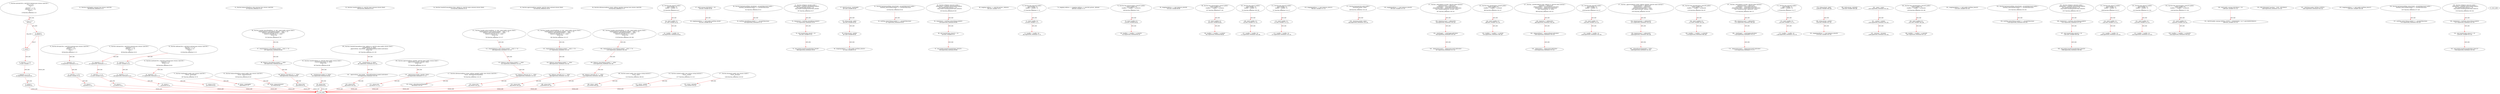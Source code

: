 digraph  {
13 [label="2_ function mul(uint256 a, uint256 b) internal pure returns (uint256) {\n        if (a == 0) {\n            return 0;\n        }\n        uint256 c = a * b;\n        require(c / a == b);\n        return c;\n    }\n13-function_definition-3-10", method="mul(uint256 a,uint256 b)", type_label=function_definition];
30 [label="3_ if_a == 0\n30-if-4-6", method="mul(uint256 a,uint256 b)", type_label=if];
1578 [label="3_ end_if", method="mul(uint256 a,uint256 b)", type_label=end_if];
35 [label="4_ return 0;\n35-return-5-5", method="mul(uint256 a,uint256 b)", type_label=return];
37 [label="6_ uint256 c = a * b;\n37-new_variable-7-7", method="mul(uint256 a,uint256 b)", type_label=new_variable];
45 [label="7_ require(c / a == b);\n45-expression_statement-8-8", method="mul(uint256 a,uint256 b)", type_label=expression_statement];
54 [label="8_ return c;\n54-return-9-9", method="mul(uint256 a,uint256 b)", type_label=return];
56 [label="10_ function div(uint256 a, uint256 b) internal pure returns (uint256) {\n        require(b > 0);\n        uint256 c = a / b;\n        return c;\n    }\n56-function_definition-11-15", method="div(uint256 a,uint256 b)", type_label=function_definition];
73 [label="11_ require(b > 0);\n73-expression_statement-12-12", method="div(uint256 a,uint256 b)", type_label=expression_statement];
80 [label="12_ uint256 c = a / b;\n80-new_variable-13-13", method="div(uint256 a,uint256 b)", type_label=new_variable];
88 [label="13_ return c;\n88-return-14-14", method="div(uint256 a,uint256 b)", type_label=return];
90 [label="15_ function sub(uint256 a, uint256 b) internal pure returns (uint256) {\n        require(b <= a);\n        uint256 c = a - b;\n        return c;\n    }\n90-function_definition-16-20", method="sub(uint256 a,uint256 b)", type_label=function_definition];
107 [label="16_ require(b <= a);\n107-expression_statement-17-17", method="sub(uint256 a,uint256 b)", type_label=expression_statement];
114 [label="17_ uint256 c = a - b;\n114-new_variable-18-18", method="sub(uint256 a,uint256 b)", type_label=new_variable];
122 [label="18_ return c;\n122-return-19-19", method="sub(uint256 a,uint256 b)", type_label=return];
124 [label="20_ function add(uint256 a, uint256 b) internal pure returns (uint256) {\n        uint256 c = a + b;\n        require(c >= a);\n        return c;\n    }\n124-function_definition-21-25", method="add(uint256 a,uint256 b)", type_label=function_definition];
141 [label="21_ uint256 c = a + b;\n141-new_variable-22-22", method="add(uint256 a,uint256 b)", type_label=new_variable];
149 [label="22_ require(c >= a);\n149-expression_statement-23-23", method="add(uint256 a,uint256 b)", type_label=expression_statement];
156 [label="23_ return c;\n156-return-24-24", method="add(uint256 a,uint256 b)", type_label=return];
158 [label="25_ function mod(uint256 a, uint256 b) internal pure returns (uint256) {\n        require(b != 0);\n        return a % b;\n    }\n158-function_definition-26-29", method="mod(uint256 a,uint256 b)", type_label=function_definition];
175 [label="26_ require(b != 0);\n175-expression_statement-27-27", method="mod(uint256 a,uint256 b)", type_label=expression_statement];
182 [label="27_ return a % b;\n182-return-28-28", method="mod(uint256 a,uint256 b)", type_label=return];
189 [label="31_ function totalSupply() external view returns (uint256);\n189-function_definition-32-32", method="totalSupply()", type_label=function_definition];
197 [label="32_ function balanceOf(address who) external view returns (uint256);\n197-function_definition-33-33", method="balanceOf(address who)", type_label=function_definition];
209 [label="33_ function transfer(address to, uint256 value) external returns (bool);\n209-function_definition-34-34", method="transfer(address to,uint256 value)", type_label=function_definition];
224 [label="34_ function transferFrom(address from, address to, uint256 value) external returns (bool);\n224-function_definition-35-35", method="transferFrom(address from,address to,uint256 value)", type_label=function_definition];
243 [label="35_ function approve(address spender, uint256 value) external returns (bool);\n243-function_definition-36-36", method="approve(address spender,uint256 value)", type_label=function_definition];
258 [label="36_ function allowance(address owner, address spender) external view returns (uint256);\n258-function_definition-37-37", method="allowance(address owner,address spender)", type_label=function_definition];
323 [label="43_ function bug_intou3() public{\n    uint8 vundflw =0;\n    vundflw = vundflw -10;    \n}\n323-function_definition-44-47", method="bug_intou3()", type_label=function_definition];
327 [label="44_ uint8 vundflw =0;\n327-new_variable-45-45", method="bug_intou3()", type_label=new_variable];
333 [label="45_ vundflw = vundflw -10;\n333-expression_statement-46-46", method="bug_intou3()", type_label=expression_statement];
339 [label="47_ uint8 constant DECIMALS = 18;\n339-new_variable-48-48", method="", type_label=new_variable];
344 [label="48_ mapping(address => uint) public lockTime_intou9;\n344-new_variable-49-49", method="", type_label=new_variable];
351 [label="49_ function increaseLockTime_intou9(uint _secondsToIncrease) public {\n        lockTime_intou9[msg.sender] += _secondsToIncrease;   \n    }\n351-function_definition-50-52", method="increaseLockTime_intou9(uint _secondsToIncrease)", type_label=function_definition];
359 [label="50_ lockTime_intou9[msg.sender] += _secondsToIncrease;\n359-expression_statement-51-51", method="increaseLockTime_intou9(uint _secondsToIncrease)", type_label=expression_statement];
367 [label="52_ function withdraw_intou9() public {\n        require(now > lockTime_intou9[msg.sender]);    \n        uint transferValue_intou9 = 10;           \n        msg.sender.transfer(transferValue_intou9);\n    }\n367-function_definition-53-57", method="withdraw_intou9()", type_label=function_definition];
371 [label="53_ require(now > lockTime_intou9[msg.sender]);\n371-expression_statement-54-54", method="withdraw_intou9()", type_label=expression_statement];
382 [label="54_ uint transferValue_intou9 = 10;\n382-new_variable-55-55", method="withdraw_intou9()", type_label=new_variable];
388 [label="55_ msg.sender.transfer(transferValue_intou9);\n388-expression_statement-56-56", method="withdraw_intou9()", type_label=expression_statement];
397 [label="57_ uint256 private _totalSupply;\n397-new_variable-58-58", method="", type_label=new_variable];
402 [label="58_ string private _name;\n402-new_variable-59-59", method="", type_label=new_variable];
407 [label="59_ string private _symbol;\n407-new_variable-60-60", method="", type_label=new_variable];
412 [label="60_ mapping(address => uint) public lockTime_intou25;\n412-new_variable-61-61", method="", type_label=new_variable];
419 [label="61_ function increaseLockTime_intou25(uint _secondsToIncrease) public {\n        lockTime_intou25[msg.sender] += _secondsToIncrease;   \n    }\n419-function_definition-62-64", method="increaseLockTime_intou25(uint _secondsToIncrease)", type_label=function_definition];
427 [label="62_ lockTime_intou25[msg.sender] += _secondsToIncrease;\n427-expression_statement-63-63", method="increaseLockTime_intou25(uint _secondsToIncrease)", type_label=expression_statement];
435 [label="64_ function withdraw_intou25() public {\n        require(now > lockTime_intou25[msg.sender]);    \n        uint transferValue_intou25 = 10;           \n        msg.sender.transfer(transferValue_intou25);\n    }\n435-function_definition-65-69", method="withdraw_intou25()", type_label=function_definition];
439 [label="65_ require(now > lockTime_intou25[msg.sender]);\n439-expression_statement-66-66", method="withdraw_intou25()", type_label=expression_statement];
450 [label="66_ uint transferValue_intou25 = 10;\n450-new_variable-67-67", method="withdraw_intou25()", type_label=new_variable];
456 [label="67_ msg.sender.transfer(transferValue_intou25);\n456-expression_statement-68-68", method="withdraw_intou25()", type_label=expression_statement];
465 [label="69_ mapping (address => uint256) private _balances;\n465-new_variable-70-70", method="", type_label=new_variable];
472 [label="70_ function bug_intou19() public{\n    uint8 vundflw =0;\n    vundflw = vundflw -10;    \n}\n472-function_definition-71-74", method="bug_intou19()", type_label=function_definition];
476 [label="71_ uint8 vundflw =0;\n476-new_variable-72-72", method="bug_intou19()", type_label=new_variable];
482 [label="72_ vundflw = vundflw -10;\n482-expression_statement-73-73", method="bug_intou19()", type_label=expression_statement];
488 [label="74_ mapping (address => mapping (address => uint256)) private _allowed;\n488-new_variable-75-75", method="", type_label=new_variable];
497 [label="75_ function totalSupply() public view returns (uint256) {\n        return _totalSupply;\n    }\n497-function_definition-76-78", method="totalSupply()", type_label=function_definition];
506 [label="76_ return _totalSupply;\n506-return-77-77", method="totalSupply()", type_label=return];
508 [label="78_ function bug_intou32(uint8 p_intou32) public{\n    uint8 vundflw1=0;\n    vundflw1 = vundflw1 + p_intou32;    \n}\n508-function_definition-79-82", method="bug_intou32(uint8 p_intou32)", type_label=function_definition];
516 [label="79_ uint8 vundflw1=0;\n516-new_variable-80-80", method="bug_intou32(uint8 p_intou32)", type_label=new_variable];
522 [label="80_ vundflw1 = vundflw1 + p_intou32;\n522-expression_statement-81-81", method="bug_intou32(uint8 p_intou32)", type_label=expression_statement];
528 [label="82_ function balanceOf(address owner) public view returns (uint256) {\n        return _balances[owner];\n    }\n528-function_definition-83-85", method="balanceOf(address owner)", type_label=function_definition];
541 [label="83_ return _balances[owner];\n541-return-84-84", method="balanceOf(address owner)", type_label=return];
545 [label="85_ mapping(address => uint) balances_intou38;\n545-new_variable-86-86", method="", type_label=new_variable];
551 [label="86_ function transfer_intou38(address _to, uint _value) public returns (bool) {\n    require(balances_intou38[msg.sender] - _value >= 0);   \n    balances_intou38[msg.sender] -= _value;   \n    balances_intou38[_to] += _value;   \n    return true;\n  }\n551-function_definition-87-92", method="transfer_intou38(address _to,uint _value)", type_label=function_definition];
567 [label="87_ require(balances_intou38[msg.sender] - _value >= 0);\n567-expression_statement-88-88", method="transfer_intou38(address _to,uint _value)", type_label=expression_statement];
580 [label="88_ balances_intou38[msg.sender] -= _value;\n580-expression_statement-89-89", method="transfer_intou38(address _to,uint _value)", type_label=expression_statement];
588 [label="89_ balances_intou38[_to] += _value;\n588-expression_statement-90-90", method="transfer_intou38(address _to,uint _value)", type_label=expression_statement];
594 [label="90_ return true;\n594-return-91-91", method="transfer_intou38(address _to,uint _value)", type_label=return];
597 [label="92_ function transfer(address to, uint256 value) public returns (bool) {\n        _transfer(msg.sender, to, value);\n        return true;\n    }\n597-function_definition-93-96", method="transfer(address to,uint256 value)", type_label=function_definition];
613 [label="93_ _transfer(msg.sender, to, value);\n613-expression_statement-94-94", method="transfer(address to,uint256 value)", type_label=expression_statement];
624 [label="94_ return true;\n624-return-95-95", method="transfer(address to,uint256 value)", type_label=return];
627 [label="96_ function bug_intou4(uint8 p_intou4) public{\n    uint8 vundflw1=0;\n    vundflw1 = vundflw1 + p_intou4;    \n}\n627-function_definition-97-100", method="bug_intou4(uint8 p_intou4)", type_label=function_definition];
635 [label="97_ uint8 vundflw1=0;\n635-new_variable-98-98", method="bug_intou4(uint8 p_intou4)", type_label=new_variable];
641 [label="98_ vundflw1 = vundflw1 + p_intou4;\n641-expression_statement-99-99", method="bug_intou4(uint8 p_intou4)", type_label=expression_statement];
647 [label="100_ function transferFrom(address from, address to, uint256 value) public returns (bool) {\n         _transfer(from, to, value);\n         _approve(from, msg.sender, _allowed[from][msg.sender].sub(value));\n         return true;\n    }\n647-function_definition-101-105", method="transferFrom(address from,address to,uint256 value)", type_label=function_definition];
667 [label="101_ _transfer(from, to, value);\n667-expression_statement-102-102", method="transferFrom(address from,address to,uint256 value)", type_label=expression_statement];
676 [label="102_ _approve(from, msg.sender, _allowed[from][msg.sender].sub(value));\n676-expression_statement-103-103", method="transferFrom(address from,address to,uint256 value)", type_label=expression_statement];
698 [label="103_ return true;\n698-return-104-104", method="transferFrom(address from,address to,uint256 value)", type_label=return];
701 [label="105_ function bug_intou7() public{\n    uint8 vundflw =0;\n    vundflw = vundflw -10;    \n}\n701-function_definition-106-109", method="bug_intou7()", type_label=function_definition];
705 [label="106_ uint8 vundflw =0;\n705-new_variable-107-107", method="bug_intou7()", type_label=new_variable];
711 [label="107_ vundflw = vundflw -10;\n711-expression_statement-108-108", method="bug_intou7()", type_label=expression_statement];
717 [label="109_ function approve(address spender, uint256 value) public returns (bool) {\n        _approve(msg.sender, spender, value);\n        return true;\n    }\n717-function_definition-110-113", method="approve(address spender,uint256 value)", type_label=function_definition];
733 [label="110_ _approve(msg.sender, spender, value);\n733-expression_statement-111-111", method="approve(address spender,uint256 value)", type_label=expression_statement];
744 [label="111_ return true;\n744-return-112-112", method="approve(address spender,uint256 value)", type_label=return];
747 [label="113_ function bug_intou23() public{\n    uint8 vundflw =0;\n    vundflw = vundflw -10;    \n}\n747-function_definition-114-117", method="bug_intou23()", type_label=function_definition];
751 [label="114_ uint8 vundflw =0;\n751-new_variable-115-115", method="bug_intou23()", type_label=new_variable];
757 [label="115_ vundflw = vundflw -10;\n757-expression_statement-116-116", method="bug_intou23()", type_label=expression_statement];
763 [label="117_ function allowance(address owner, address spender) public view returns (uint256) {\n        return _allowed[owner][spender];\n    }\n763-function_definition-118-120", method="allowance(address owner,address spender)", type_label=function_definition];
780 [label="118_ return _allowed[owner][spender];\n780-return-119-119", method="allowance(address owner,address spender)", type_label=return];
786 [label="120_ mapping(address => uint) balances_intou14;\n786-new_variable-121-121", method="", type_label=new_variable];
792 [label="121_ function transfer_intou14(address _to, uint _value) public returns (bool) {\n    require(balances_intou14[msg.sender] - _value >= 0);   \n    balances_intou14[msg.sender] -= _value;   \n    balances_intou14[_to] += _value;   \n    return true;\n  }\n792-function_definition-122-127", method="transfer_intou14(address _to,uint _value)", type_label=function_definition];
808 [label="122_ require(balances_intou14[msg.sender] - _value >= 0);\n808-expression_statement-123-123", method="transfer_intou14(address _to,uint _value)", type_label=expression_statement];
821 [label="123_ balances_intou14[msg.sender] -= _value;\n821-expression_statement-124-124", method="transfer_intou14(address _to,uint _value)", type_label=expression_statement];
829 [label="124_ balances_intou14[_to] += _value;\n829-expression_statement-125-125", method="transfer_intou14(address _to,uint _value)", type_label=expression_statement];
835 [label="125_ return true;\n835-return-126-126", method="transfer_intou14(address _to,uint _value)", type_label=return];
838 [label="127_ function burn(uint256 value) public {\n        _burn(msg.sender, value);\n    }\n838-function_definition-128-130", method="burn(uint256 value)", type_label=function_definition];
846 [label="128_ _burn(msg.sender, value);\n846-expression_statement-129-129", method="burn(uint256 value)", type_label=expression_statement];
855 [label="130_ mapping(address => uint) balances_intou30;\n855-new_variable-131-131", method="", type_label=new_variable];
861 [label="131_ function transfer_intou30(address _to, uint _value) public returns (bool) {\n    require(balances_intou30[msg.sender] - _value >= 0);   \n    balances_intou30[msg.sender] -= _value;   \n    balances_intou30[_to] += _value;   \n    return true;\n  }\n861-function_definition-132-137", method="transfer_intou30(address _to,uint _value)", type_label=function_definition];
877 [label="132_ require(balances_intou30[msg.sender] - _value >= 0);\n877-expression_statement-133-133", method="transfer_intou30(address _to,uint _value)", type_label=expression_statement];
890 [label="133_ balances_intou30[msg.sender] -= _value;\n890-expression_statement-134-134", method="transfer_intou30(address _to,uint _value)", type_label=expression_statement];
898 [label="134_ balances_intou30[_to] += _value;\n898-expression_statement-135-135", method="transfer_intou30(address _to,uint _value)", type_label=expression_statement];
904 [label="135_ return true;\n904-return-136-136", method="transfer_intou30(address _to,uint _value)", type_label=return];
907 [label="137_ function _mint(address account, uint256 value) internal {\n        require(account != address(0));\n        _totalSupply = _totalSupply.add(value);\n        _balances[account] = _balances[account].add(value);\n        emit Transfer(address(0), account, value);\n    }\n907-function_definition-138-143", method="_mint(address account,uint256 value)", type_label=function_definition];
919 [label="138_ require(account != address(0));\n919-expression_statement-139-139", method="_mint(address account,uint256 value)", type_label=expression_statement];
928 [label="139_ _totalSupply = _totalSupply.add(value);\n928-expression_statement-140-140", method="_mint(address account,uint256 value)", type_label=expression_statement];
937 [label="140_ _balances[account] = _balances[account].add(value);\n937-expression_statement-141-141", method="_mint(address account,uint256 value)", type_label=expression_statement];
960 [label="143_ function bug_intou8(uint8 p_intou8) public{\n    uint8 vundflw1=0;\n    vundflw1 = vundflw1 + p_intou8;    \n}\n960-function_definition-144-147", method="bug_intou8(uint8 p_intou8)", type_label=function_definition];
968 [label="144_ uint8 vundflw1=0;\n968-new_variable-145-145", method="bug_intou8(uint8 p_intou8)", type_label=new_variable];
974 [label="145_ vundflw1 = vundflw1 + p_intou8;\n974-expression_statement-146-146", method="bug_intou8(uint8 p_intou8)", type_label=expression_statement];
980 [label="147_ function _transfer(address from, address to, uint256 value) internal {\n        require(to != address(0));\n        _balances[from] = _balances[from].sub(value);\n        _balances[to] = _balances[to].add(value);\n        emit Transfer(from, to, value);\n    }\n980-function_definition-148-153", method="_transfer(address from,address to,uint256 value)", type_label=function_definition];
996 [label="148_ require(to != address(0));\n996-expression_statement-149-149", method="_transfer(address from,address to,uint256 value)", type_label=expression_statement];
1005 [label="149_ _balances[from] = _balances[from].sub(value);\n1005-expression_statement-150-150", method="_transfer(address from,address to,uint256 value)", type_label=expression_statement];
1018 [label="150_ _balances[to] = _balances[to].add(value);\n1018-expression_statement-151-151", method="_transfer(address from,address to,uint256 value)", type_label=expression_statement];
1039 [label="153_ function bug_intou39() public{\n    uint8 vundflw =0;\n    vundflw = vundflw -10;    \n}\n1039-function_definition-154-157", method="bug_intou39()", type_label=function_definition];
1043 [label="154_ uint8 vundflw =0;\n1043-new_variable-155-155", method="bug_intou39()", type_label=new_variable];
1049 [label="155_ vundflw = vundflw -10;\n1049-expression_statement-156-156", method="bug_intou39()", type_label=expression_statement];
1055 [label="157_ function _approve(address owner, address spender, uint256 value) internal {\n        require(spender != address(0));\n        require(owner != address(0));\n        _allowed[owner][spender] = value;\n        emit Approval(owner, spender, value);\n    }\n1055-function_definition-158-163", method="_approve(address owner,address spender,uint256 value)", type_label=function_definition];
1071 [label="158_ require(spender != address(0));\n1071-expression_statement-159-159", method="_approve(address owner,address spender,uint256 value)", type_label=expression_statement];
1080 [label="159_ require(owner != address(0));\n1080-expression_statement-160-160", method="_approve(address owner,address spender,uint256 value)", type_label=expression_statement];
1089 [label="160_ _allowed[owner][spender] = value;\n1089-expression_statement-161-161", method="_approve(address owner,address spender,uint256 value)", type_label=expression_statement];
1105 [label="163_ function bug_intou36(uint8 p_intou36) public{\n    uint8 vundflw1=0;\n    vundflw1 = vundflw1 + p_intou36;    \n}\n1105-function_definition-164-167", method="bug_intou36(uint8 p_intou36)", type_label=function_definition];
1113 [label="164_ uint8 vundflw1=0;\n1113-new_variable-165-165", method="bug_intou36(uint8 p_intou36)", type_label=new_variable];
1119 [label="165_ vundflw1 = vundflw1 + p_intou36;\n1119-expression_statement-166-166", method="bug_intou36(uint8 p_intou36)", type_label=expression_statement];
1125 [label="167_ function _burn(address account, uint256 value) internal {\n        require(account != address(0));\n        _totalSupply = _totalSupply.sub(value);\n        _balances[account] = _balances[account].sub(value);\n        emit Transfer(account, address(0), value);\n    }\n1125-function_definition-168-173", method="_burn(address account,uint256 value)", type_label=function_definition];
1137 [label="168_ require(account != address(0));\n1137-expression_statement-169-169", method="_burn(address account,uint256 value)", type_label=expression_statement];
1146 [label="169_ _totalSupply = _totalSupply.sub(value);\n1146-expression_statement-170-170", method="_burn(address account,uint256 value)", type_label=expression_statement];
1155 [label="170_ _balances[account] = _balances[account].sub(value);\n1155-expression_statement-171-171", method="_burn(address account,uint256 value)", type_label=expression_statement];
1178 [label="173_ function bug_intou35() public{\n    uint8 vundflw =0;\n    vundflw = vundflw -10;    \n}\n1178-function_definition-174-177", method="bug_intou35()", type_label=function_definition];
1182 [label="174_ uint8 vundflw =0;\n1182-new_variable-175-175", method="bug_intou35()", type_label=new_variable];
1188 [label="175_ vundflw = vundflw -10;\n1188-expression_statement-176-176", method="bug_intou35()", type_label=expression_statement];
1200 [label="179_ string private _name;\n1200-new_variable-180-180", method="", type_label=new_variable];
1205 [label="180_ string private _symbol;\n1205-new_variable-181-181", method="", type_label=new_variable];
1210 [label="181_ mapping(address => uint) balances_intou26;\n1210-new_variable-182-182", method="", type_label=new_variable];
1216 [label="182_ function transfer_intou26(address _to, uint _value) public returns (bool) {\n    require(balances_intou26[msg.sender] - _value >= 0);   \n    balances_intou26[msg.sender] -= _value;   \n    balances_intou26[_to] += _value;   \n    return true;\n  }\n1216-function_definition-183-188", method="transfer_intou26(address _to,uint _value)", type_label=function_definition];
1232 [label="183_ require(balances_intou26[msg.sender] - _value >= 0);\n1232-expression_statement-184-184", method="transfer_intou26(address _to,uint _value)", type_label=expression_statement];
1245 [label="184_ balances_intou26[msg.sender] -= _value;\n1245-expression_statement-185-185", method="transfer_intou26(address _to,uint _value)", type_label=expression_statement];
1253 [label="185_ balances_intou26[_to] += _value;\n1253-expression_statement-186-186", method="transfer_intou26(address _to,uint _value)", type_label=expression_statement];
1259 [label="186_ return true;\n1259-return-187-187", method="transfer_intou26(address _to,uint _value)", type_label=return];
1262 [label="188_ uint8 private _decimals;\n1262-new_variable-189-189", method="", type_label=new_variable];
1281 [label="190_ _name = name;\n1281-expression_statement-191-191", method="", type_label=expression_statement];
1285 [label="191_ _symbol = symbol;\n1285-expression_statement-192-192", method="", type_label=expression_statement];
1289 [label="192_ _decimals = decimals;\n1289-expression_statement-193-193", method="", type_label=expression_statement];
1293 [label="194_ function bug_intou40(uint8 p_intou40) public{\n    uint8 vundflw1=0;\n    vundflw1 = vundflw1 + p_intou40;    \n}\n1293-function_definition-195-198", method="bug_intou40(uint8 p_intou40)", type_label=function_definition];
1301 [label="195_ uint8 vundflw1=0;\n1301-new_variable-196-196", method="bug_intou40(uint8 p_intou40)", type_label=new_variable];
1307 [label="196_ vundflw1 = vundflw1 + p_intou40;\n1307-expression_statement-197-197", method="bug_intou40(uint8 p_intou40)", type_label=expression_statement];
1313 [label="198_ function name() public view returns (string memory) {\n        return _name;\n    }\n1313-function_definition-199-201", method="name()", type_label=function_definition];
1322 [label="199_ return _name;\n1322-return-200-200", method="name()", type_label=return];
1324 [label="201_ mapping(address => uint) public lockTime_intou33;\n1324-new_variable-202-202", method="", type_label=new_variable];
1331 [label="202_ function increaseLockTime_intou33(uint _secondsToIncrease) public {\n        lockTime_intou33[msg.sender] += _secondsToIncrease;   \n    }\n1331-function_definition-203-205", method="increaseLockTime_intou33(uint _secondsToIncrease)", type_label=function_definition];
1339 [label="203_ lockTime_intou33[msg.sender] += _secondsToIncrease;\n1339-expression_statement-204-204", method="increaseLockTime_intou33(uint _secondsToIncrease)", type_label=expression_statement];
1347 [label="205_ function withdraw_intou33() public {\n        require(now > lockTime_intou33[msg.sender]);    \n        uint transferValue_intou33 = 10;           \n        msg.sender.transfer(transferValue_intou33);\n    }\n1347-function_definition-206-210", method="withdraw_intou33()", type_label=function_definition];
1351 [label="206_ require(now > lockTime_intou33[msg.sender]);\n1351-expression_statement-207-207", method="withdraw_intou33()", type_label=expression_statement];
1362 [label="207_ uint transferValue_intou33 = 10;\n1362-new_variable-208-208", method="withdraw_intou33()", type_label=new_variable];
1368 [label="208_ msg.sender.transfer(transferValue_intou33);\n1368-expression_statement-209-209", method="withdraw_intou33()", type_label=expression_statement];
1377 [label="210_ function symbol() public view returns (string memory) {\n        return _symbol;\n    }\n1377-function_definition-211-213", method="symbol()", type_label=function_definition];
1386 [label="211_ return _symbol;\n1386-return-212-212", method="symbol()", type_label=return];
1388 [label="213_ function bug_intou27() public{\n    uint8 vundflw =0;\n    vundflw = vundflw -10;    \n}\n1388-function_definition-214-217", method="bug_intou27()", type_label=function_definition];
1392 [label="214_ uint8 vundflw =0;\n1392-new_variable-215-215", method="bug_intou27()", type_label=new_variable];
1398 [label="215_ vundflw = vundflw -10;\n1398-expression_statement-216-216", method="bug_intou27()", type_label=expression_statement];
1404 [label="217_ function decimals() public view returns (uint8) {\n        return _decimals;\n    }\n1404-function_definition-218-220", method="decimals()", type_label=function_definition];
1413 [label="218_ return _decimals;\n1413-return-219-219", method="decimals()", type_label=return];
1415 [label="220_ function bug_intou31() public{\n    uint8 vundflw =0;\n    vundflw = vundflw -10;    \n}\n1415-function_definition-221-224", method="bug_intou31()", type_label=function_definition];
1419 [label="221_ uint8 vundflw =0;\n1419-new_variable-222-222", method="bug_intou31()", type_label=new_variable];
1425 [label="222_ vundflw = vundflw -10;\n1425-expression_statement-223-223", method="bug_intou31()", type_label=expression_statement];
1440 [label="226_ function bug_intou20(uint8 p_intou20) public{\n    uint8 vundflw1=0;\n    vundflw1 = vundflw1 + p_intou20;    \n}\n1440-function_definition-227-230", method="bug_intou20(uint8 p_intou20)", type_label=function_definition];
1448 [label="227_ uint8 vundflw1=0;\n1448-new_variable-228-228", method="bug_intou20(uint8 p_intou20)", type_label=new_variable];
1454 [label="228_ vundflw1 = vundflw1 + p_intou20;\n1454-expression_statement-229-229", method="bug_intou20(uint8 p_intou20)", type_label=expression_statement];
1460 [label="230_ uint8 public constant DECIMALS = 18;\n1460-new_variable-231-231", method="", type_label=new_variable];
1466 [label="231_ uint256 public constant INITIAL_SUPPLY = 50000000000 * (10 ** uint256(DECIMALS));\n1466-new_variable-232-232", method="", type_label=new_variable];
1480 [label="232_ ERC20Detailed(\"SaveWon\", \"SVW\", DECIMALS)\n1480-expression_statement-233-233", method="", type_label=expression_statement];
1491 [label="233_ _mint(msg.sender, INITIAL_SUPPLY);\n1491-expression_statement-234-234", method="", type_label=expression_statement];
1500 [label="235_ mapping(address => uint) public lockTime_intou13;\n1500-new_variable-236-236", method="", type_label=new_variable];
1507 [label="236_ function increaseLockTime_intou13(uint _secondsToIncrease) public {\n        lockTime_intou13[msg.sender] += _secondsToIncrease;   \n    }\n1507-function_definition-237-239", method="increaseLockTime_intou13(uint _secondsToIncrease)", type_label=function_definition];
1515 [label="237_ lockTime_intou13[msg.sender] += _secondsToIncrease;\n1515-expression_statement-238-238", method="increaseLockTime_intou13(uint _secondsToIncrease)", type_label=expression_statement];
1523 [label="239_ function withdraw_intou13() public {\n        require(now > lockTime_intou13[msg.sender]);    \n        uint transferValue_intou13 = 10;           \n        msg.sender.transfer(transferValue_intou13);\n    }\n1523-function_definition-240-244", method="withdraw_intou13()", type_label=function_definition];
1527 [label="240_ require(now > lockTime_intou13[msg.sender]);\n1527-expression_statement-241-241", method="withdraw_intou13()", type_label=expression_statement];
1538 [label="241_ uint transferValue_intou13 = 10;\n1538-new_variable-242-242", method="withdraw_intou13()", type_label=new_variable];
1544 [label="242_ msg.sender.transfer(transferValue_intou13);\n1544-expression_statement-243-243", method="withdraw_intou13()", type_label=expression_statement];
1 [label="0_ start_node", method="", type_label=start];
2 [label="0_ exit_node", method="", type_label=exit];
13 -> 30  [color=red, controlflow_type=next_line, edge_type=CFG_edge, key=0, label=next_line];
30 -> 35  [color=red, controlflow_type=pos_next, edge_type=CFG_edge, key=0, label=pos_next];
30 -> 1578  [color=red, controlflow_type=neg_next, edge_type=CFG_edge, key=0, label=neg_next];
1578 -> 37  [color=red, controlflow_type=next_line, edge_type=CFG_edge, key=0, label=next_line];
35 -> 1578  [color=red, controlflow_type=end_if, edge_type=CFG_edge, key=0, label=end_if];
35 -> 2  [color=red, controlflow_type=return_exit, edge_type=CFG_edge, key=0, label=return_exit];
37 -> 45  [color=red, controlflow_type=next_line, edge_type=CFG_edge, key=0, label=next_line];
45 -> 54  [color=red, controlflow_type=next_line, edge_type=CFG_edge, key=0, label=next_line];
54 -> 2  [color=red, controlflow_type=return_exit, edge_type=CFG_edge, key=0, label=return_exit];
56 -> 73  [color=red, controlflow_type=next_line, edge_type=CFG_edge, key=0, label=next_line];
73 -> 80  [color=red, controlflow_type=next_line, edge_type=CFG_edge, key=0, label=next_line];
80 -> 88  [color=red, controlflow_type=next_line, edge_type=CFG_edge, key=0, label=next_line];
88 -> 2  [color=red, controlflow_type=return_exit, edge_type=CFG_edge, key=0, label=return_exit];
90 -> 107  [color=red, controlflow_type=next_line, edge_type=CFG_edge, key=0, label=next_line];
107 -> 114  [color=red, controlflow_type=next_line, edge_type=CFG_edge, key=0, label=next_line];
114 -> 122  [color=red, controlflow_type=next_line, edge_type=CFG_edge, key=0, label=next_line];
122 -> 2  [color=red, controlflow_type=return_exit, edge_type=CFG_edge, key=0, label=return_exit];
124 -> 141  [color=red, controlflow_type=next_line, edge_type=CFG_edge, key=0, label=next_line];
141 -> 149  [color=red, controlflow_type=next_line, edge_type=CFG_edge, key=0, label=next_line];
149 -> 156  [color=red, controlflow_type=next_line, edge_type=CFG_edge, key=0, label=next_line];
156 -> 2  [color=red, controlflow_type=return_exit, edge_type=CFG_edge, key=0, label=return_exit];
158 -> 175  [color=red, controlflow_type=next_line, edge_type=CFG_edge, key=0, label=next_line];
175 -> 182  [color=red, controlflow_type=next_line, edge_type=CFG_edge, key=0, label=next_line];
182 -> 2  [color=red, controlflow_type=return_exit, edge_type=CFG_edge, key=0, label=return_exit];
323 -> 327  [color=red, controlflow_type=next_line, edge_type=CFG_edge, key=0, label=next_line];
327 -> 333  [color=red, controlflow_type=next_line, edge_type=CFG_edge, key=0, label=next_line];
339 -> 344  [color=red, controlflow_type=next_line, edge_type=CFG_edge, key=0, label=next_line];
351 -> 359  [color=red, controlflow_type=next_line, edge_type=CFG_edge, key=0, label=next_line];
367 -> 371  [color=red, controlflow_type=next_line, edge_type=CFG_edge, key=0, label=next_line];
371 -> 382  [color=red, controlflow_type=next_line, edge_type=CFG_edge, key=0, label=next_line];
382 -> 388  [color=red, controlflow_type=next_line, edge_type=CFG_edge, key=0, label=next_line];
397 -> 402  [color=red, controlflow_type=next_line, edge_type=CFG_edge, key=0, label=next_line];
402 -> 407  [color=red, controlflow_type=next_line, edge_type=CFG_edge, key=0, label=next_line];
407 -> 412  [color=red, controlflow_type=next_line, edge_type=CFG_edge, key=0, label=next_line];
419 -> 427  [color=red, controlflow_type=next_line, edge_type=CFG_edge, key=0, label=next_line];
435 -> 439  [color=red, controlflow_type=next_line, edge_type=CFG_edge, key=0, label=next_line];
439 -> 450  [color=red, controlflow_type=next_line, edge_type=CFG_edge, key=0, label=next_line];
450 -> 456  [color=red, controlflow_type=next_line, edge_type=CFG_edge, key=0, label=next_line];
472 -> 476  [color=red, controlflow_type=next_line, edge_type=CFG_edge, key=0, label=next_line];
476 -> 482  [color=red, controlflow_type=next_line, edge_type=CFG_edge, key=0, label=next_line];
497 -> 506  [color=red, controlflow_type=next_line, edge_type=CFG_edge, key=0, label=next_line];
506 -> 2  [color=red, controlflow_type=return_exit, edge_type=CFG_edge, key=0, label=return_exit];
508 -> 516  [color=red, controlflow_type=next_line, edge_type=CFG_edge, key=0, label=next_line];
516 -> 522  [color=red, controlflow_type=next_line, edge_type=CFG_edge, key=0, label=next_line];
528 -> 541  [color=red, controlflow_type=next_line, edge_type=CFG_edge, key=0, label=next_line];
541 -> 2  [color=red, controlflow_type=return_exit, edge_type=CFG_edge, key=0, label=return_exit];
551 -> 567  [color=red, controlflow_type=next_line, edge_type=CFG_edge, key=0, label=next_line];
567 -> 580  [color=red, controlflow_type=next_line, edge_type=CFG_edge, key=0, label=next_line];
580 -> 588  [color=red, controlflow_type=next_line, edge_type=CFG_edge, key=0, label=next_line];
588 -> 594  [color=red, controlflow_type=next_line, edge_type=CFG_edge, key=0, label=next_line];
594 -> 2  [color=red, controlflow_type=return_exit, edge_type=CFG_edge, key=0, label=return_exit];
597 -> 613  [color=red, controlflow_type=next_line, edge_type=CFG_edge, key=0, label=next_line];
613 -> 624  [color=red, controlflow_type=next_line, edge_type=CFG_edge, key=0, label=next_line];
624 -> 2  [color=red, controlflow_type=return_exit, edge_type=CFG_edge, key=0, label=return_exit];
627 -> 635  [color=red, controlflow_type=next_line, edge_type=CFG_edge, key=0, label=next_line];
635 -> 641  [color=red, controlflow_type=next_line, edge_type=CFG_edge, key=0, label=next_line];
647 -> 667  [color=red, controlflow_type=next_line, edge_type=CFG_edge, key=0, label=next_line];
667 -> 676  [color=red, controlflow_type=next_line, edge_type=CFG_edge, key=0, label=next_line];
676 -> 698  [color=red, controlflow_type=next_line, edge_type=CFG_edge, key=0, label=next_line];
698 -> 2  [color=red, controlflow_type=return_exit, edge_type=CFG_edge, key=0, label=return_exit];
701 -> 705  [color=red, controlflow_type=next_line, edge_type=CFG_edge, key=0, label=next_line];
705 -> 711  [color=red, controlflow_type=next_line, edge_type=CFG_edge, key=0, label=next_line];
717 -> 733  [color=red, controlflow_type=next_line, edge_type=CFG_edge, key=0, label=next_line];
733 -> 744  [color=red, controlflow_type=next_line, edge_type=CFG_edge, key=0, label=next_line];
744 -> 2  [color=red, controlflow_type=return_exit, edge_type=CFG_edge, key=0, label=return_exit];
747 -> 751  [color=red, controlflow_type=next_line, edge_type=CFG_edge, key=0, label=next_line];
751 -> 757  [color=red, controlflow_type=next_line, edge_type=CFG_edge, key=0, label=next_line];
763 -> 780  [color=red, controlflow_type=next_line, edge_type=CFG_edge, key=0, label=next_line];
780 -> 2  [color=red, controlflow_type=return_exit, edge_type=CFG_edge, key=0, label=return_exit];
792 -> 808  [color=red, controlflow_type=next_line, edge_type=CFG_edge, key=0, label=next_line];
808 -> 821  [color=red, controlflow_type=next_line, edge_type=CFG_edge, key=0, label=next_line];
821 -> 829  [color=red, controlflow_type=next_line, edge_type=CFG_edge, key=0, label=next_line];
829 -> 835  [color=red, controlflow_type=next_line, edge_type=CFG_edge, key=0, label=next_line];
835 -> 2  [color=red, controlflow_type=return_exit, edge_type=CFG_edge, key=0, label=return_exit];
838 -> 846  [color=red, controlflow_type=next_line, edge_type=CFG_edge, key=0, label=next_line];
861 -> 877  [color=red, controlflow_type=next_line, edge_type=CFG_edge, key=0, label=next_line];
877 -> 890  [color=red, controlflow_type=next_line, edge_type=CFG_edge, key=0, label=next_line];
890 -> 898  [color=red, controlflow_type=next_line, edge_type=CFG_edge, key=0, label=next_line];
898 -> 904  [color=red, controlflow_type=next_line, edge_type=CFG_edge, key=0, label=next_line];
904 -> 2  [color=red, controlflow_type=return_exit, edge_type=CFG_edge, key=0, label=return_exit];
907 -> 919  [color=red, controlflow_type=next_line, edge_type=CFG_edge, key=0, label=next_line];
919 -> 928  [color=red, controlflow_type=next_line, edge_type=CFG_edge, key=0, label=next_line];
928 -> 937  [color=red, controlflow_type=next_line, edge_type=CFG_edge, key=0, label=next_line];
960 -> 968  [color=red, controlflow_type=next_line, edge_type=CFG_edge, key=0, label=next_line];
968 -> 974  [color=red, controlflow_type=next_line, edge_type=CFG_edge, key=0, label=next_line];
980 -> 996  [color=red, controlflow_type=next_line, edge_type=CFG_edge, key=0, label=next_line];
996 -> 1005  [color=red, controlflow_type=next_line, edge_type=CFG_edge, key=0, label=next_line];
1005 -> 1018  [color=red, controlflow_type=next_line, edge_type=CFG_edge, key=0, label=next_line];
1039 -> 1043  [color=red, controlflow_type=next_line, edge_type=CFG_edge, key=0, label=next_line];
1043 -> 1049  [color=red, controlflow_type=next_line, edge_type=CFG_edge, key=0, label=next_line];
1055 -> 1071  [color=red, controlflow_type=next_line, edge_type=CFG_edge, key=0, label=next_line];
1071 -> 1080  [color=red, controlflow_type=next_line, edge_type=CFG_edge, key=0, label=next_line];
1080 -> 1089  [color=red, controlflow_type=next_line, edge_type=CFG_edge, key=0, label=next_line];
1105 -> 1113  [color=red, controlflow_type=next_line, edge_type=CFG_edge, key=0, label=next_line];
1113 -> 1119  [color=red, controlflow_type=next_line, edge_type=CFG_edge, key=0, label=next_line];
1125 -> 1137  [color=red, controlflow_type=next_line, edge_type=CFG_edge, key=0, label=next_line];
1137 -> 1146  [color=red, controlflow_type=next_line, edge_type=CFG_edge, key=0, label=next_line];
1146 -> 1155  [color=red, controlflow_type=next_line, edge_type=CFG_edge, key=0, label=next_line];
1178 -> 1182  [color=red, controlflow_type=next_line, edge_type=CFG_edge, key=0, label=next_line];
1182 -> 1188  [color=red, controlflow_type=next_line, edge_type=CFG_edge, key=0, label=next_line];
1200 -> 1205  [color=red, controlflow_type=next_line, edge_type=CFG_edge, key=0, label=next_line];
1205 -> 1210  [color=red, controlflow_type=next_line, edge_type=CFG_edge, key=0, label=next_line];
1216 -> 1232  [color=red, controlflow_type=next_line, edge_type=CFG_edge, key=0, label=next_line];
1232 -> 1245  [color=red, controlflow_type=next_line, edge_type=CFG_edge, key=0, label=next_line];
1245 -> 1253  [color=red, controlflow_type=next_line, edge_type=CFG_edge, key=0, label=next_line];
1253 -> 1259  [color=red, controlflow_type=next_line, edge_type=CFG_edge, key=0, label=next_line];
1259 -> 2  [color=red, controlflow_type=return_exit, edge_type=CFG_edge, key=0, label=return_exit];
1281 -> 1285  [color=red, controlflow_type=next_line, edge_type=CFG_edge, key=0, label=next_line];
1285 -> 1289  [color=red, controlflow_type=next_line, edge_type=CFG_edge, key=0, label=next_line];
1293 -> 1301  [color=red, controlflow_type=next_line, edge_type=CFG_edge, key=0, label=next_line];
1301 -> 1307  [color=red, controlflow_type=next_line, edge_type=CFG_edge, key=0, label=next_line];
1313 -> 1322  [color=red, controlflow_type=next_line, edge_type=CFG_edge, key=0, label=next_line];
1322 -> 2  [color=red, controlflow_type=return_exit, edge_type=CFG_edge, key=0, label=return_exit];
1331 -> 1339  [color=red, controlflow_type=next_line, edge_type=CFG_edge, key=0, label=next_line];
1347 -> 1351  [color=red, controlflow_type=next_line, edge_type=CFG_edge, key=0, label=next_line];
1351 -> 1362  [color=red, controlflow_type=next_line, edge_type=CFG_edge, key=0, label=next_line];
1362 -> 1368  [color=red, controlflow_type=next_line, edge_type=CFG_edge, key=0, label=next_line];
1377 -> 1386  [color=red, controlflow_type=next_line, edge_type=CFG_edge, key=0, label=next_line];
1386 -> 2  [color=red, controlflow_type=return_exit, edge_type=CFG_edge, key=0, label=return_exit];
1388 -> 1392  [color=red, controlflow_type=next_line, edge_type=CFG_edge, key=0, label=next_line];
1392 -> 1398  [color=red, controlflow_type=next_line, edge_type=CFG_edge, key=0, label=next_line];
1404 -> 1413  [color=red, controlflow_type=next_line, edge_type=CFG_edge, key=0, label=next_line];
1413 -> 2  [color=red, controlflow_type=return_exit, edge_type=CFG_edge, key=0, label=return_exit];
1415 -> 1419  [color=red, controlflow_type=next_line, edge_type=CFG_edge, key=0, label=next_line];
1419 -> 1425  [color=red, controlflow_type=next_line, edge_type=CFG_edge, key=0, label=next_line];
1440 -> 1448  [color=red, controlflow_type=next_line, edge_type=CFG_edge, key=0, label=next_line];
1448 -> 1454  [color=red, controlflow_type=next_line, edge_type=CFG_edge, key=0, label=next_line];
1460 -> 1466  [color=red, controlflow_type=next_line, edge_type=CFG_edge, key=0, label=next_line];
1507 -> 1515  [color=red, controlflow_type=next_line, edge_type=CFG_edge, key=0, label=next_line];
1523 -> 1527  [color=red, controlflow_type=next_line, edge_type=CFG_edge, key=0, label=next_line];
1527 -> 1538  [color=red, controlflow_type=next_line, edge_type=CFG_edge, key=0, label=next_line];
1538 -> 1544  [color=red, controlflow_type=next_line, edge_type=CFG_edge, key=0, label=next_line];
}
